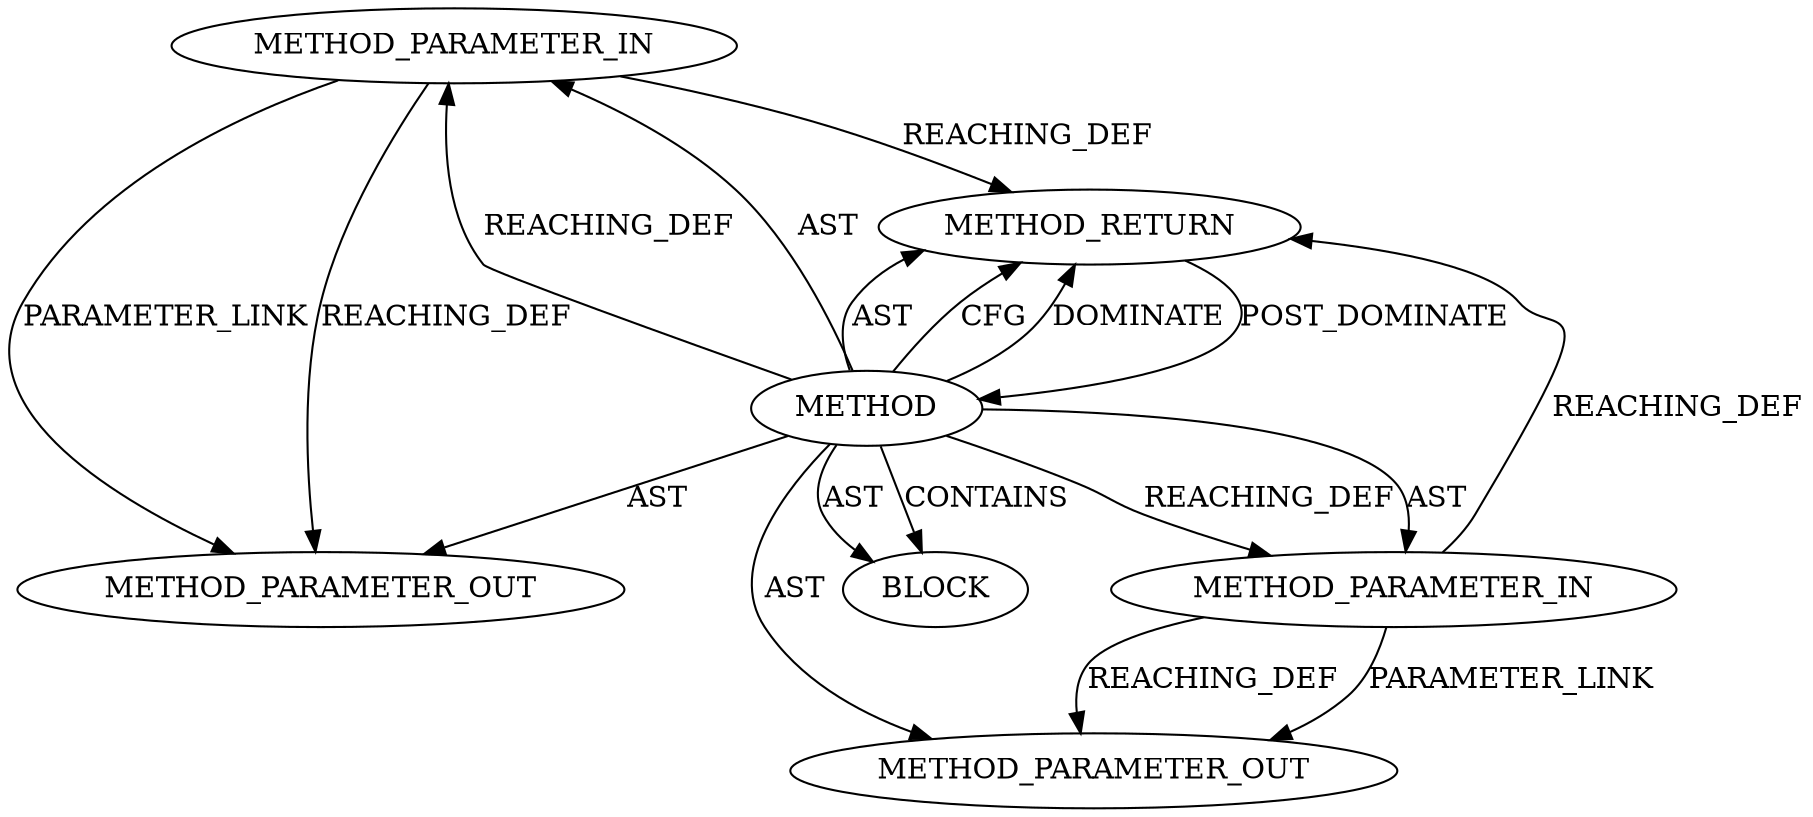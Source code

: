 digraph {
  13467 [label=METHOD_PARAMETER_OUT ORDER=1 CODE="p1" IS_VARIADIC=false TYPE_FULL_NAME="ANY" EVALUATION_STRATEGY="BY_VALUE" INDEX=1 NAME="p1"]
  12550 [label=METHOD_PARAMETER_IN ORDER=1 CODE="p1" IS_VARIADIC=false TYPE_FULL_NAME="ANY" EVALUATION_STRATEGY="BY_VALUE" INDEX=1 NAME="p1"]
  12551 [label=METHOD_PARAMETER_IN ORDER=2 CODE="p2" IS_VARIADIC=false TYPE_FULL_NAME="ANY" EVALUATION_STRATEGY="BY_VALUE" INDEX=2 NAME="p2"]
  12553 [label=METHOD_RETURN ORDER=2 CODE="RET" TYPE_FULL_NAME="ANY" EVALUATION_STRATEGY="BY_VALUE"]
  13468 [label=METHOD_PARAMETER_OUT ORDER=2 CODE="p2" IS_VARIADIC=false TYPE_FULL_NAME="ANY" EVALUATION_STRATEGY="BY_VALUE" INDEX=2 NAME="p2"]
  12549 [label=METHOD AST_PARENT_TYPE="NAMESPACE_BLOCK" AST_PARENT_FULL_NAME="<global>" ORDER=0 CODE="<empty>" FULL_NAME="ceph_encode_64" IS_EXTERNAL=true FILENAME="<empty>" SIGNATURE="" NAME="ceph_encode_64"]
  12552 [label=BLOCK ORDER=1 ARGUMENT_INDEX=1 CODE="<empty>" TYPE_FULL_NAME="ANY"]
  12549 -> 12552 [label=AST ]
  12549 -> 12551 [label=REACHING_DEF VARIABLE=""]
  12550 -> 13467 [label=REACHING_DEF VARIABLE="p1"]
  12549 -> 13468 [label=AST ]
  12549 -> 12553 [label=AST ]
  12551 -> 13468 [label=PARAMETER_LINK ]
  12549 -> 12553 [label=CFG ]
  12549 -> 12552 [label=CONTAINS ]
  12550 -> 13467 [label=PARAMETER_LINK ]
  12549 -> 12551 [label=AST ]
  12549 -> 12553 [label=DOMINATE ]
  12549 -> 12550 [label=REACHING_DEF VARIABLE=""]
  12553 -> 12549 [label=POST_DOMINATE ]
  12549 -> 12550 [label=AST ]
  12551 -> 12553 [label=REACHING_DEF VARIABLE="p2"]
  12549 -> 13467 [label=AST ]
  12550 -> 12553 [label=REACHING_DEF VARIABLE="p1"]
  12551 -> 13468 [label=REACHING_DEF VARIABLE="p2"]
}
